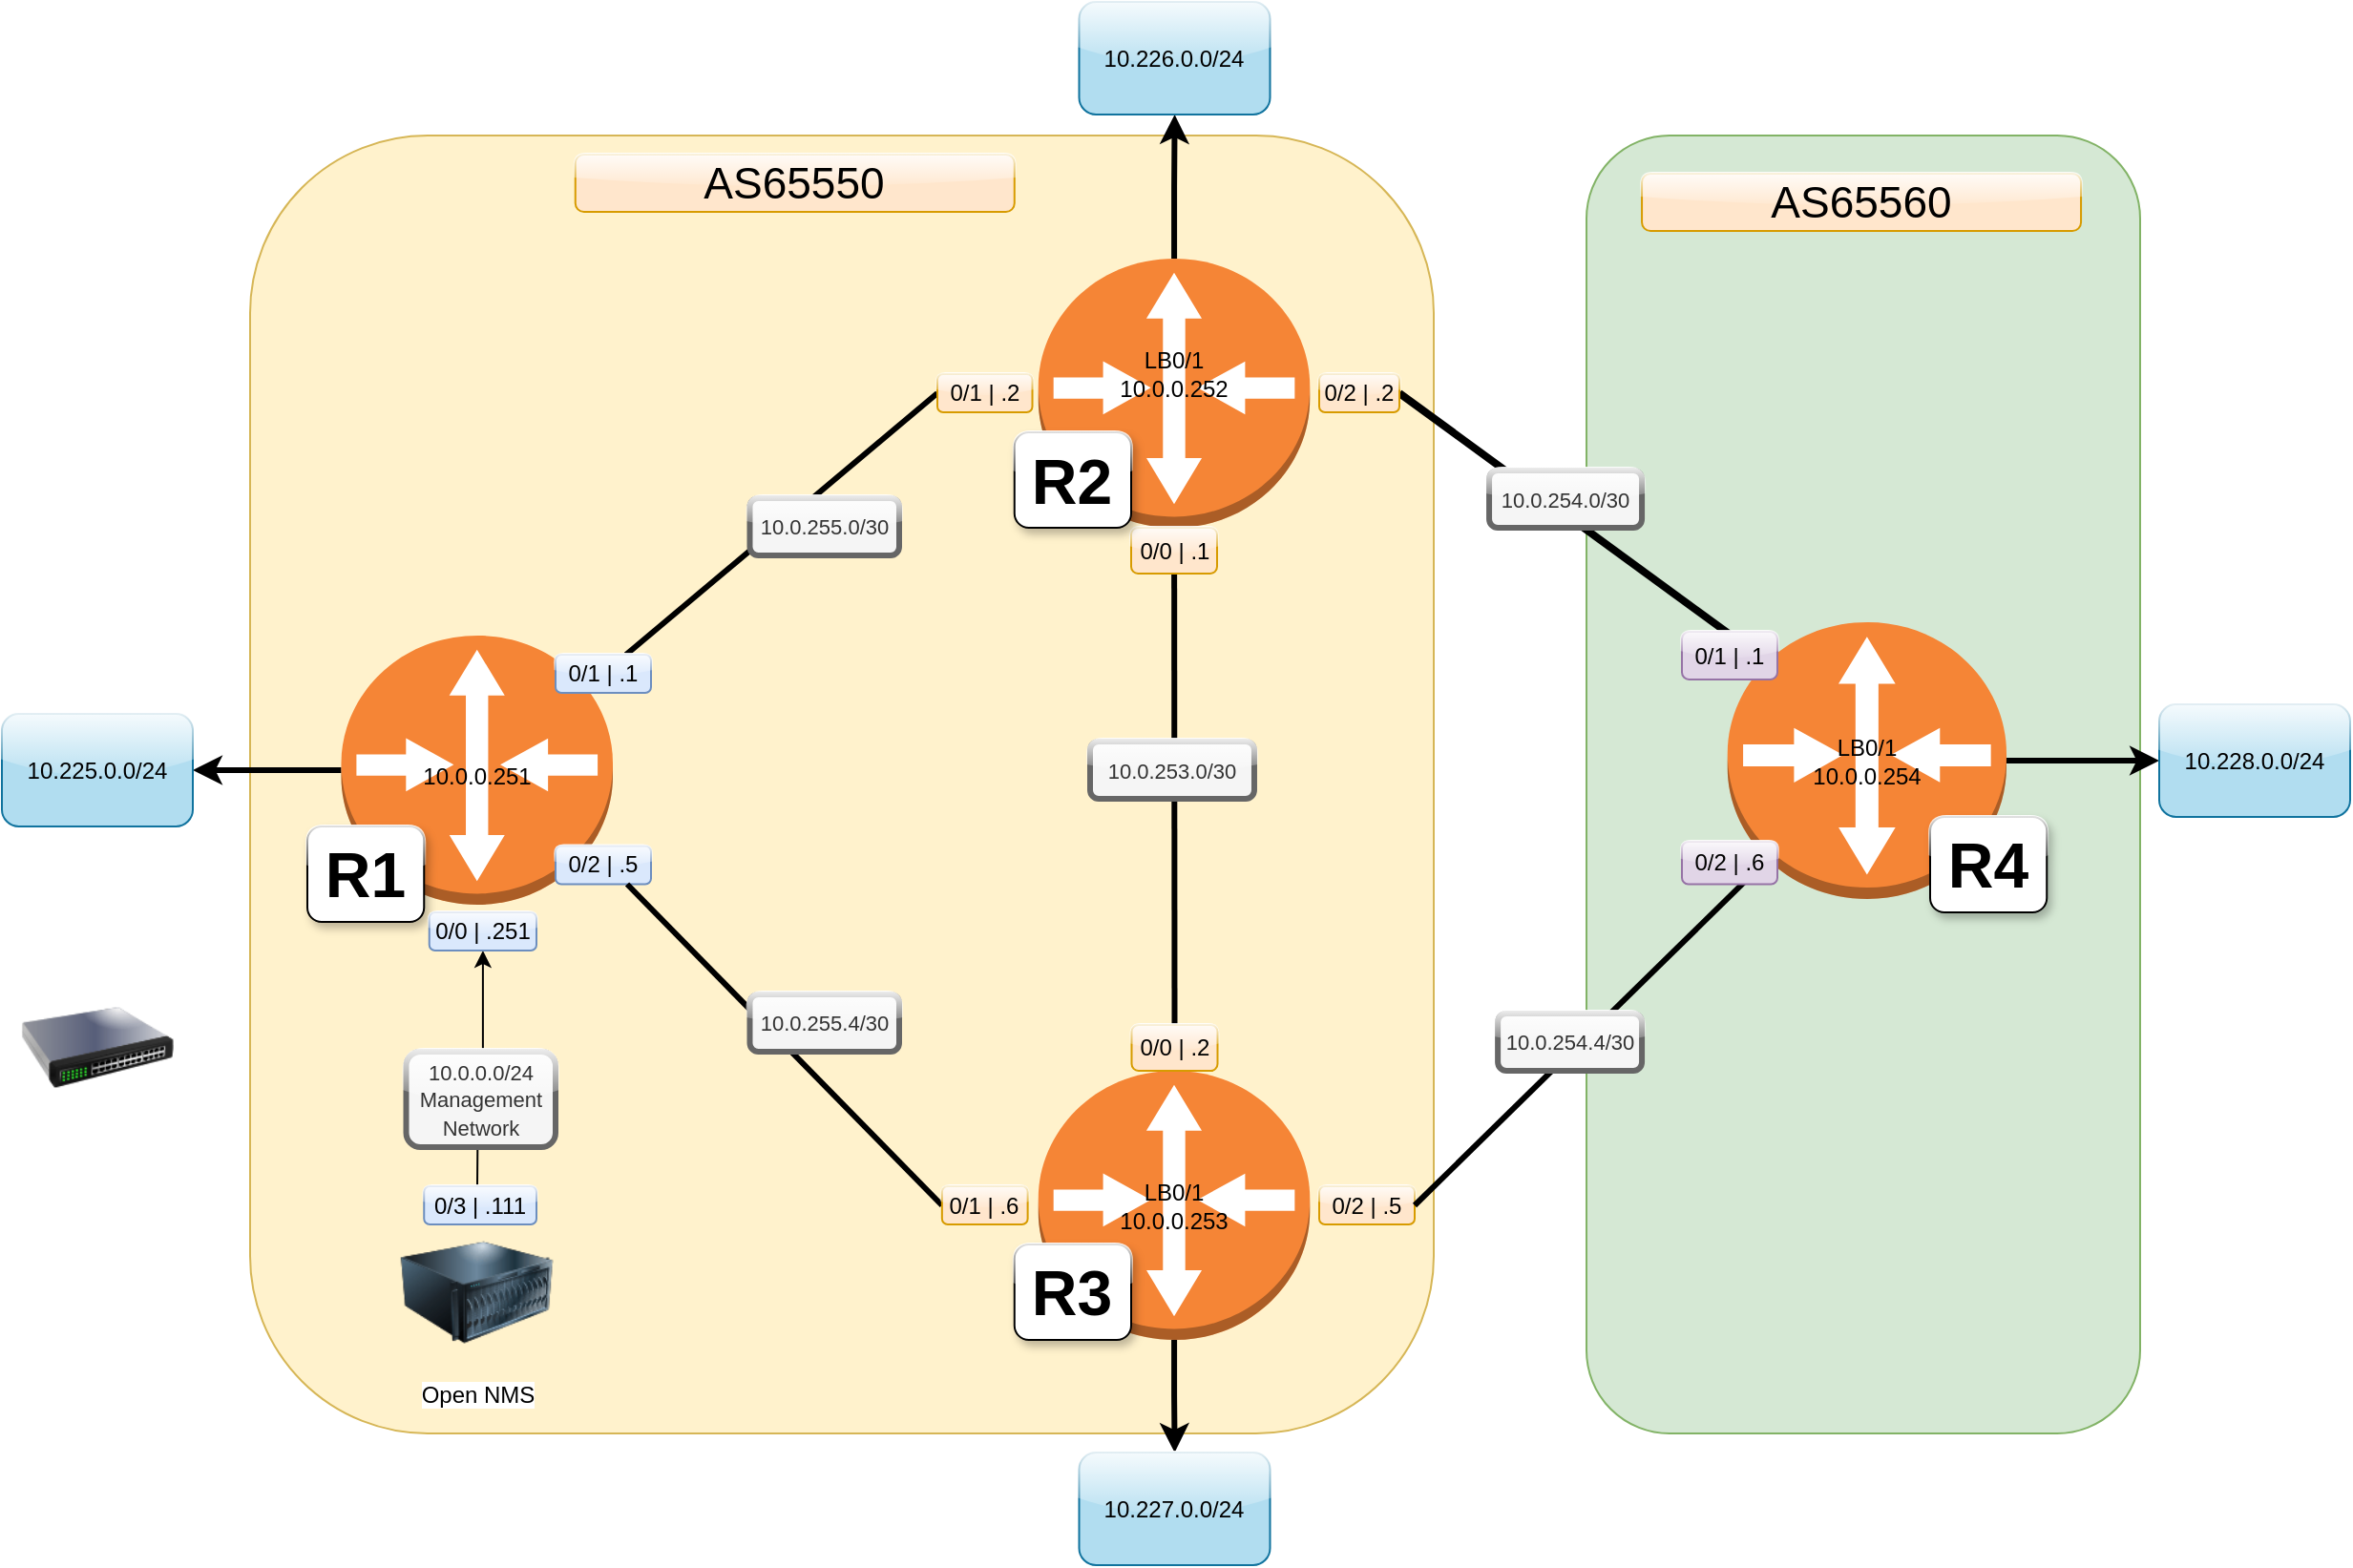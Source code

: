 <mxfile version="17.1.0" type="github">
  <diagram name="Page-1" id="80d4a630-b321-0f5e-ff81-c5a36ef4752d">
    <mxGraphModel dx="1038" dy="579" grid="1" gridSize="10" guides="1" tooltips="1" connect="1" arrows="1" fold="1" page="1" pageScale="1" pageWidth="1100" pageHeight="850" background="none" math="0" shadow="0">
      <root>
        <mxCell id="0" />
        <mxCell id="1" parent="0" />
        <mxCell id="0X543BgvdEmaDz9AnYV5-5" value="&lt;span style=&quot;white-space: pre&quot;&gt; &lt;/span&gt;&lt;span style=&quot;white-space: pre&quot;&gt; &lt;/span&gt;" style="rounded=1;whiteSpace=wrap;html=1;fillColor=#d5e8d4;strokeColor=#82b366;" parent="1" vertex="1">
          <mxGeometry x="840" y="80" width="290" height="680" as="geometry" />
        </mxCell>
        <mxCell id="0X543BgvdEmaDz9AnYV5-4" value="" style="rounded=1;whiteSpace=wrap;html=1;fillColor=#fff2cc;strokeColor=#d6b656;" parent="1" vertex="1">
          <mxGeometry x="140" y="80" width="620" height="680" as="geometry" />
        </mxCell>
        <mxCell id="oCu4YF_nnBhKggwX6Dzn-16" value="" style="endArrow=none;html=1;rounded=0;exitX=0;exitY=0.5;exitDx=0;exitDy=0;exitPerimeter=0;startArrow=none;strokeWidth=3;" parent="1" source="1slW5LMow_oR0COEgdxJ-6" target="1slW5LMow_oR0COEgdxJ-5" edge="1">
          <mxGeometry width="50" height="50" relative="1" as="geometry">
            <mxPoint x="571.75" y="196" as="sourcePoint" />
            <mxPoint x="440" y="215" as="targetPoint" />
          </mxGeometry>
        </mxCell>
        <mxCell id="oCu4YF_nnBhKggwX6Dzn-35" value="&lt;font style=&quot;font-size: 23px&quot;&gt;AS65550&lt;/font&gt;" style="text;html=1;strokeColor=#d79b00;fillColor=#ffe6cc;align=center;verticalAlign=middle;whiteSpace=wrap;rounded=1;glass=1;" parent="1" vertex="1">
          <mxGeometry x="310.38" y="90" width="230" height="30" as="geometry" />
        </mxCell>
        <mxCell id="0X543BgvdEmaDz9AnYV5-39" value="" style="edgeStyle=orthogonalEdgeStyle;rounded=0;orthogonalLoop=1;jettySize=auto;html=1;fontSize=11;strokeWidth=3;" parent="1" source="oCu4YF_nnBhKggwX6Dzn-38" target="1slW5LMow_oR0COEgdxJ-26" edge="1">
          <mxGeometry relative="1" as="geometry" />
        </mxCell>
        <mxCell id="oCu4YF_nnBhKggwX6Dzn-38" value="" style="outlineConnect=0;dashed=0;verticalLabelPosition=bottom;verticalAlign=top;align=center;html=1;shape=mxgraph.aws3.router;fillColor=#F58536;gradientColor=none;rounded=0;" parent="1" vertex="1">
          <mxGeometry x="187.75" y="342" width="142.25" height="141" as="geometry" />
        </mxCell>
        <mxCell id="oCu4YF_nnBhKggwX6Dzn-52" value="" style="endArrow=none;html=1;rounded=0;entryX=0.145;entryY=0.145;entryDx=0;entryDy=0;entryPerimeter=0;strokeWidth=4;exitX=1;exitY=0.5;exitDx=0;exitDy=0;" parent="1" source="1slW5LMow_oR0COEgdxJ-11" target="0X543BgvdEmaDz9AnYV5-11" edge="1">
          <mxGeometry width="50" height="50" relative="1" as="geometry">
            <mxPoint x="800" y="355" as="sourcePoint" />
            <mxPoint x="935.153" y="371.32" as="targetPoint" />
          </mxGeometry>
        </mxCell>
        <mxCell id="1slW5LMow_oR0COEgdxJ-2" value="&lt;font style=&quot;font-size: 11px&quot;&gt;10.0.255.0/30&lt;/font&gt;" style="text;html=1;strokeColor=#666666;fillColor=#f5f5f5;align=center;verticalAlign=middle;whiteSpace=wrap;rounded=1;rotation=0;fontColor=#333333;glass=1;strokeWidth=3;" parent="1" vertex="1">
          <mxGeometry x="401.75" y="270" width="78.25" height="30" as="geometry" />
        </mxCell>
        <mxCell id="1slW5LMow_oR0COEgdxJ-9" value="0/2 | .5" style="text;html=1;strokeColor=#d79b00;fillColor=#ffe6cc;align=center;verticalAlign=middle;whiteSpace=wrap;rounded=1;glass=1;" parent="1" vertex="1">
          <mxGeometry x="700" y="630.5" width="50" height="20" as="geometry" />
        </mxCell>
        <mxCell id="1slW5LMow_oR0COEgdxJ-10" value="0/2 | .5" style="text;html=1;strokeColor=#6c8ebf;fillColor=#dae8fc;align=center;verticalAlign=middle;whiteSpace=wrap;rounded=1;rotation=0;glass=1;" parent="1" vertex="1">
          <mxGeometry x="300" y="452.25" width="50" height="20" as="geometry" />
        </mxCell>
        <mxCell id="1slW5LMow_oR0COEgdxJ-15" value="0/3 |.2" style="text;html=1;strokeColor=none;fillColor=none;align=center;verticalAlign=middle;whiteSpace=wrap;rounded=0;rotation=-91;" parent="1" vertex="1">
          <mxGeometry x="609" y="600" width="60" height="30" as="geometry" />
        </mxCell>
        <mxCell id="1slW5LMow_oR0COEgdxJ-20" value="10.225.0.4" style="text;html=1;strokeColor=none;fillColor=none;align=center;verticalAlign=middle;whiteSpace=wrap;rounded=0;rotation=0;" parent="1" vertex="1">
          <mxGeometry x="995.5" y="371" width="60" height="30" as="geometry" />
        </mxCell>
        <mxCell id="1slW5LMow_oR0COEgdxJ-23" value="" style="image;html=1;image=img/lib/clip_art/networking/Switch_128x128.png;rounded=0;" parent="1" vertex="1">
          <mxGeometry x="20" y="533" width="80" height="50" as="geometry" />
        </mxCell>
        <mxCell id="kWEJNEkdM9-QX298_rwY-10" style="edgeStyle=orthogonalEdgeStyle;rounded=0;orthogonalLoop=1;jettySize=auto;html=1;" parent="1" target="kWEJNEkdM9-QX298_rwY-7" edge="1">
          <mxGeometry relative="1" as="geometry">
            <mxPoint x="259" y="630" as="sourcePoint" />
          </mxGeometry>
        </mxCell>
        <mxCell id="1slW5LMow_oR0COEgdxJ-24" value="Open NMS&lt;br&gt;" style="image;html=1;image=img/lib/clip_art/computers/Server_128x128.png;rounded=0;" parent="1" vertex="1">
          <mxGeometry x="218.87" y="646" width="80" height="80" as="geometry" />
        </mxCell>
        <mxCell id="1slW5LMow_oR0COEgdxJ-26" value="10.225.0.0/24" style="text;html=1;strokeColor=#10739e;fillColor=#b1ddf0;align=center;verticalAlign=middle;whiteSpace=wrap;rounded=1;rotation=0;glass=1;" parent="1" vertex="1">
          <mxGeometry x="10" y="383" width="100" height="59" as="geometry" />
        </mxCell>
        <mxCell id="1slW5LMow_oR0COEgdxJ-28" value="" style="endArrow=none;html=1;rounded=0;strokeWidth=3;exitX=0.145;exitY=0.855;exitDx=0;exitDy=0;exitPerimeter=0;entryX=1;entryY=0.5;entryDx=0;entryDy=0;" parent="1" source="0X543BgvdEmaDz9AnYV5-11" target="1slW5LMow_oR0COEgdxJ-9" edge="1">
          <mxGeometry width="50" height="50" relative="1" as="geometry">
            <mxPoint x="940" y="460" as="sourcePoint" />
            <mxPoint x="800" y="460" as="targetPoint" />
          </mxGeometry>
        </mxCell>
        <mxCell id="Hrdwqt9Lww7TiVUTjCyO-1" value="" style="endArrow=none;html=1;rounded=0;entryX=0;entryY=0.5;entryDx=0;entryDy=0;strokeWidth=3;exitX=0.75;exitY=1;exitDx=0;exitDy=0;" parent="1" source="1slW5LMow_oR0COEgdxJ-10" target="1slW5LMow_oR0COEgdxJ-7" edge="1">
          <mxGeometry width="50" height="50" relative="1" as="geometry">
            <mxPoint x="440" y="641" as="sourcePoint" />
            <mxPoint x="570" y="641.5" as="targetPoint" />
          </mxGeometry>
        </mxCell>
        <mxCell id="0X543BgvdEmaDz9AnYV5-6" value="&lt;font style=&quot;font-size: 23px&quot;&gt;AS65560&lt;/font&gt;" style="text;html=1;strokeColor=#d79b00;fillColor=#ffe6cc;align=center;verticalAlign=middle;whiteSpace=wrap;rounded=1;glass=1;" parent="1" vertex="1">
          <mxGeometry x="869.03" y="100" width="230" height="30" as="geometry" />
        </mxCell>
        <mxCell id="0X543BgvdEmaDz9AnYV5-41" value="" style="edgeStyle=orthogonalEdgeStyle;rounded=0;orthogonalLoop=1;jettySize=auto;html=1;fontSize=11;strokeWidth=3;" parent="1" source="0X543BgvdEmaDz9AnYV5-9" target="0X543BgvdEmaDz9AnYV5-40" edge="1">
          <mxGeometry relative="1" as="geometry" />
        </mxCell>
        <mxCell id="0X543BgvdEmaDz9AnYV5-9" value="" style="outlineConnect=0;dashed=0;verticalLabelPosition=bottom;verticalAlign=top;align=center;html=1;shape=mxgraph.aws3.router;fillColor=#F58536;gradientColor=none;rounded=0;" parent="1" vertex="1">
          <mxGeometry x="552.88" y="144.5" width="142.25" height="141" as="geometry" />
        </mxCell>
        <mxCell id="0X543BgvdEmaDz9AnYV5-43" value="" style="edgeStyle=orthogonalEdgeStyle;rounded=0;orthogonalLoop=1;jettySize=auto;html=1;fontSize=11;strokeWidth=3;" parent="1" source="0X543BgvdEmaDz9AnYV5-10" target="0X543BgvdEmaDz9AnYV5-42" edge="1">
          <mxGeometry relative="1" as="geometry" />
        </mxCell>
        <mxCell id="0X543BgvdEmaDz9AnYV5-10" value="" style="outlineConnect=0;dashed=0;verticalLabelPosition=bottom;verticalAlign=top;align=center;html=1;shape=mxgraph.aws3.router;fillColor=#F58536;gradientColor=none;rounded=0;" parent="1" vertex="1">
          <mxGeometry x="552.88" y="570" width="142.25" height="141" as="geometry" />
        </mxCell>
        <mxCell id="0X543BgvdEmaDz9AnYV5-51" value="" style="edgeStyle=orthogonalEdgeStyle;rounded=0;orthogonalLoop=1;jettySize=auto;html=1;fontSize=33;strokeWidth=3;" parent="1" source="0X543BgvdEmaDz9AnYV5-11" target="0X543BgvdEmaDz9AnYV5-48" edge="1">
          <mxGeometry relative="1" as="geometry" />
        </mxCell>
        <mxCell id="0X543BgvdEmaDz9AnYV5-11" value="" style="outlineConnect=0;dashed=0;verticalLabelPosition=bottom;verticalAlign=top;align=center;html=1;shape=mxgraph.aws3.router;fillColor=#F58536;gradientColor=none;rounded=0;" parent="1" vertex="1">
          <mxGeometry x="913.87" y="335" width="146.13" height="145" as="geometry" />
        </mxCell>
        <mxCell id="1slW5LMow_oR0COEgdxJ-7" value="0/1 | .6" style="text;html=1;strokeColor=#d79b00;fillColor=#ffe6cc;align=center;verticalAlign=middle;whiteSpace=wrap;rounded=1;glass=1;" parent="1" vertex="1">
          <mxGeometry x="502.43" y="630.5" width="44.88" height="20" as="geometry" />
        </mxCell>
        <mxCell id="0X543BgvdEmaDz9AnYV5-14" style="edgeStyle=orthogonalEdgeStyle;rounded=0;orthogonalLoop=1;jettySize=auto;html=1;exitX=0.5;exitY=1;exitDx=0;exitDy=0;fontSize=23;" parent="1" source="1slW5LMow_oR0COEgdxJ-11" target="1slW5LMow_oR0COEgdxJ-11" edge="1">
          <mxGeometry relative="1" as="geometry" />
        </mxCell>
        <mxCell id="0X543BgvdEmaDz9AnYV5-15" value="" style="endArrow=none;html=1;rounded=0;exitX=0.5;exitY=0;exitDx=0;exitDy=0;exitPerimeter=0;startArrow=none;strokeWidth=3;" parent="1" source="0X543BgvdEmaDz9AnYV5-22" target="0X543BgvdEmaDz9AnYV5-9" edge="1">
          <mxGeometry width="50" height="50" relative="1" as="geometry">
            <mxPoint x="626.75" y="580" as="sourcePoint" />
            <mxPoint x="624" y="280" as="targetPoint" />
          </mxGeometry>
        </mxCell>
        <mxCell id="1slW5LMow_oR0COEgdxJ-6" value="0/1 | .2" style="text;html=1;strokeColor=#d79b00;fillColor=#ffe6cc;align=center;verticalAlign=middle;whiteSpace=wrap;rounded=1;glass=1;" parent="1" vertex="1">
          <mxGeometry x="500" y="205" width="49.75" height="20" as="geometry" />
        </mxCell>
        <mxCell id="1slW5LMow_oR0COEgdxJ-11" value="0/2 | .2" style="text;html=1;strokeColor=#d79b00;fillColor=#ffe6cc;align=center;verticalAlign=middle;whiteSpace=wrap;rounded=1;glass=1;" parent="1" vertex="1">
          <mxGeometry x="700" y="205" width="42" height="20" as="geometry" />
        </mxCell>
        <mxCell id="1slW5LMow_oR0COEgdxJ-5" value="0/1 | .1" style="text;html=1;strokeColor=#6c8ebf;fillColor=#dae8fc;align=center;verticalAlign=middle;whiteSpace=wrap;rounded=1;rotation=0;glass=1;" parent="1" vertex="1">
          <mxGeometry x="300" y="352" width="50" height="20" as="geometry" />
        </mxCell>
        <mxCell id="1slW5LMow_oR0COEgdxJ-14" value="&lt;font style=&quot;font-size: 11px&quot;&gt;10.0.253.0/30&lt;/font&gt;" style="text;html=1;strokeColor=#666666;fillColor=#f5f5f5;align=center;verticalAlign=middle;whiteSpace=wrap;rounded=1;rotation=0;glass=1;fontColor=#333333;strokeWidth=3;" parent="1" vertex="1">
          <mxGeometry x="580" y="397.5" width="85.99" height="30" as="geometry" />
        </mxCell>
        <mxCell id="1slW5LMow_oR0COEgdxJ-12" value="0/0 | .1" style="text;html=1;strokeColor=#d79b00;fillColor=#ffe6cc;align=center;verticalAlign=middle;whiteSpace=wrap;rounded=1;rotation=0;glass=1;" parent="1" vertex="1">
          <mxGeometry x="601.5" y="285.5" width="45" height="24" as="geometry" />
        </mxCell>
        <mxCell id="0X543BgvdEmaDz9AnYV5-22" value="0/0 | .2" style="text;html=1;strokeColor=#d79b00;fillColor=#ffe6cc;align=center;verticalAlign=middle;whiteSpace=wrap;rounded=1;rotation=0;glass=1;" parent="1" vertex="1">
          <mxGeometry x="601.75" y="546" width="45" height="24" as="geometry" />
        </mxCell>
        <mxCell id="0X543BgvdEmaDz9AnYV5-23" value="" style="endArrow=none;html=1;rounded=0;exitX=0.5;exitY=0;exitDx=0;exitDy=0;exitPerimeter=0;" parent="1" source="0X543BgvdEmaDz9AnYV5-10" target="0X543BgvdEmaDz9AnYV5-22" edge="1">
          <mxGeometry width="50" height="50" relative="1" as="geometry">
            <mxPoint x="624.005" y="570" as="sourcePoint" />
            <mxPoint x="624.005" y="285.5" as="targetPoint" />
          </mxGeometry>
        </mxCell>
        <mxCell id="1slW5LMow_oR0COEgdxJ-13" value="&lt;font style=&quot;font-size: 11px&quot;&gt;10.0.254.0/30&lt;/font&gt;" style="text;html=1;strokeColor=#666666;fillColor=#f5f5f5;align=center;verticalAlign=middle;whiteSpace=wrap;rounded=1;rotation=0;glass=1;fontColor=#333333;strokeWidth=3;" parent="1" vertex="1">
          <mxGeometry x="789.03" y="255.5" width="80" height="30" as="geometry" />
        </mxCell>
        <mxCell id="1slW5LMow_oR0COEgdxJ-17" value="&lt;font style=&quot;font-size: 11px&quot;&gt;10.0.254.4/30&lt;/font&gt;" style="text;html=1;strokeColor=#666666;fillColor=#f5f5f5;align=center;verticalAlign=middle;whiteSpace=wrap;rounded=1;rotation=0;glass=1;fontColor=#333333;strokeWidth=3;" parent="1" vertex="1">
          <mxGeometry x="793.56" y="540" width="75.47" height="30" as="geometry" />
        </mxCell>
        <mxCell id="1slW5LMow_oR0COEgdxJ-18" value="0/2 | .6" style="text;html=1;strokeColor=#9673a6;fillColor=#e1d5e7;align=center;verticalAlign=middle;whiteSpace=wrap;rounded=1;rotation=0;glass=1;" parent="1" vertex="1">
          <mxGeometry x="890" y="450" width="50" height="22.25" as="geometry" />
        </mxCell>
        <mxCell id="1slW5LMow_oR0COEgdxJ-8" value="0/1 | .1" style="text;html=1;strokeColor=#9673a6;fillColor=#e1d5e7;align=center;verticalAlign=middle;whiteSpace=wrap;rounded=1;rotation=0;glass=1;" parent="1" vertex="1">
          <mxGeometry x="890" y="340" width="50" height="25" as="geometry" />
        </mxCell>
        <mxCell id="0X543BgvdEmaDz9AnYV5-40" value="10.226.0.0/24" style="text;html=1;strokeColor=#10739e;fillColor=#b1ddf0;align=center;verticalAlign=middle;whiteSpace=wrap;rounded=1;rotation=0;glass=1;" parent="1" vertex="1">
          <mxGeometry x="574.25" y="10" width="100" height="59" as="geometry" />
        </mxCell>
        <mxCell id="0X543BgvdEmaDz9AnYV5-42" value="10.227.0.0/24" style="text;html=1;strokeColor=#10739e;fillColor=#b1ddf0;align=center;verticalAlign=middle;whiteSpace=wrap;rounded=1;rotation=0;glass=1;" parent="1" vertex="1">
          <mxGeometry x="574.25" y="770" width="100" height="59" as="geometry" />
        </mxCell>
        <mxCell id="0X543BgvdEmaDz9AnYV5-44" value="R1" style="rounded=1;whiteSpace=wrap;html=1;glass=1;fontSize=33;strokeWidth=1;fontStyle=1;shadow=1;" parent="1" vertex="1">
          <mxGeometry x="170" y="442" width="61.12" height="50" as="geometry" />
        </mxCell>
        <mxCell id="0X543BgvdEmaDz9AnYV5-45" value="R2" style="rounded=1;whiteSpace=wrap;html=1;glass=1;fontSize=33;strokeWidth=1;fontStyle=1;shadow=1;" parent="1" vertex="1">
          <mxGeometry x="540.38" y="235.5" width="61.12" height="50" as="geometry" />
        </mxCell>
        <mxCell id="0X543BgvdEmaDz9AnYV5-46" value="R3" style="rounded=1;whiteSpace=wrap;html=1;glass=1;fontSize=33;strokeWidth=1;fontStyle=1;shadow=1;" parent="1" vertex="1">
          <mxGeometry x="540.38" y="661" width="61.12" height="50" as="geometry" />
        </mxCell>
        <mxCell id="0X543BgvdEmaDz9AnYV5-47" value="R4" style="rounded=1;whiteSpace=wrap;html=1;glass=1;fontSize=33;strokeWidth=1;fontStyle=1;shadow=1;" parent="1" vertex="1">
          <mxGeometry x="1020" y="437" width="61.12" height="50" as="geometry" />
        </mxCell>
        <mxCell id="0X543BgvdEmaDz9AnYV5-48" value="10.228.0.0/24" style="text;html=1;strokeColor=#10739e;fillColor=#b1ddf0;align=center;verticalAlign=middle;whiteSpace=wrap;rounded=1;rotation=0;glass=1;" parent="1" vertex="1">
          <mxGeometry x="1140" y="378" width="100" height="59" as="geometry" />
        </mxCell>
        <mxCell id="1slW5LMow_oR0COEgdxJ-16" value="&lt;font style=&quot;font-size: 11px&quot;&gt;10.0.255.4/30&lt;/font&gt;" style="text;html=1;strokeColor=#666666;fillColor=#f5f5f5;align=center;verticalAlign=middle;whiteSpace=wrap;rounded=1;rotation=0;fontColor=#333333;glass=1;strokeWidth=3;" parent="1" vertex="1">
          <mxGeometry x="401.75" y="530" width="78.25" height="30" as="geometry" />
        </mxCell>
        <mxCell id="kWEJNEkdM9-QX298_rwY-7" value="0/0 | .251" style="text;html=1;strokeColor=#6c8ebf;fillColor=#dae8fc;align=center;verticalAlign=middle;whiteSpace=wrap;rounded=1;rotation=0;glass=1;" parent="1" vertex="1">
          <mxGeometry x="233.87" y="487" width="56.13" height="20" as="geometry" />
        </mxCell>
        <mxCell id="kWEJNEkdM9-QX298_rwY-11" value="&lt;font style=&quot;font-size: 11px&quot;&gt;10.0.0.0/24&lt;br&gt;Management Network&lt;br&gt;&lt;/font&gt;" style="text;html=1;strokeColor=#666666;fillColor=#f5f5f5;align=center;verticalAlign=middle;whiteSpace=wrap;rounded=1;rotation=0;fontColor=#333333;glass=1;strokeWidth=3;" parent="1" vertex="1">
          <mxGeometry x="221.75" y="560" width="78.25" height="50" as="geometry" />
        </mxCell>
        <mxCell id="kWEJNEkdM9-QX298_rwY-12" value="0/3 | .111" style="text;html=1;strokeColor=#6c8ebf;fillColor=#dae8fc;align=center;verticalAlign=middle;whiteSpace=wrap;rounded=1;rotation=0;glass=1;" parent="1" vertex="1">
          <mxGeometry x="231.12" y="630.5" width="58.88" height="20" as="geometry" />
        </mxCell>
        <mxCell id="uccvID3wfSzgJauDAVvn-1" value="LB0/1&lt;br&gt;10.0.0.253" style="text;strokeColor=none;fillColor=none;html=1;align=center;verticalAlign=middle;whiteSpace=wrap;rounded=0;hachureGap=4;" parent="1" vertex="1">
          <mxGeometry x="594.25" y="625.5" width="60" height="30" as="geometry" />
        </mxCell>
        <mxCell id="uccvID3wfSzgJauDAVvn-2" value="LB0/1&lt;br&gt;10.0.0.252" style="text;strokeColor=none;fillColor=none;html=1;align=center;verticalAlign=middle;whiteSpace=wrap;rounded=0;hachureGap=4;" parent="1" vertex="1">
          <mxGeometry x="594.25" y="190" width="60" height="30" as="geometry" />
        </mxCell>
        <mxCell id="uccvID3wfSzgJauDAVvn-3" value="LB0/1&lt;br&gt;10.0.0.254" style="text;strokeColor=none;fillColor=none;html=1;align=center;verticalAlign=middle;whiteSpace=wrap;rounded=0;hachureGap=4;" parent="1" vertex="1">
          <mxGeometry x="956.93" y="392.5" width="60" height="30" as="geometry" />
        </mxCell>
        <mxCell id="uccvID3wfSzgJauDAVvn-4" value="&lt;br&gt;10.0.0.251" style="text;strokeColor=none;fillColor=none;html=1;align=center;verticalAlign=middle;whiteSpace=wrap;rounded=0;hachureGap=4;" parent="1" vertex="1">
          <mxGeometry x="228.87" y="392.5" width="60" height="30" as="geometry" />
        </mxCell>
      </root>
    </mxGraphModel>
  </diagram>
</mxfile>
